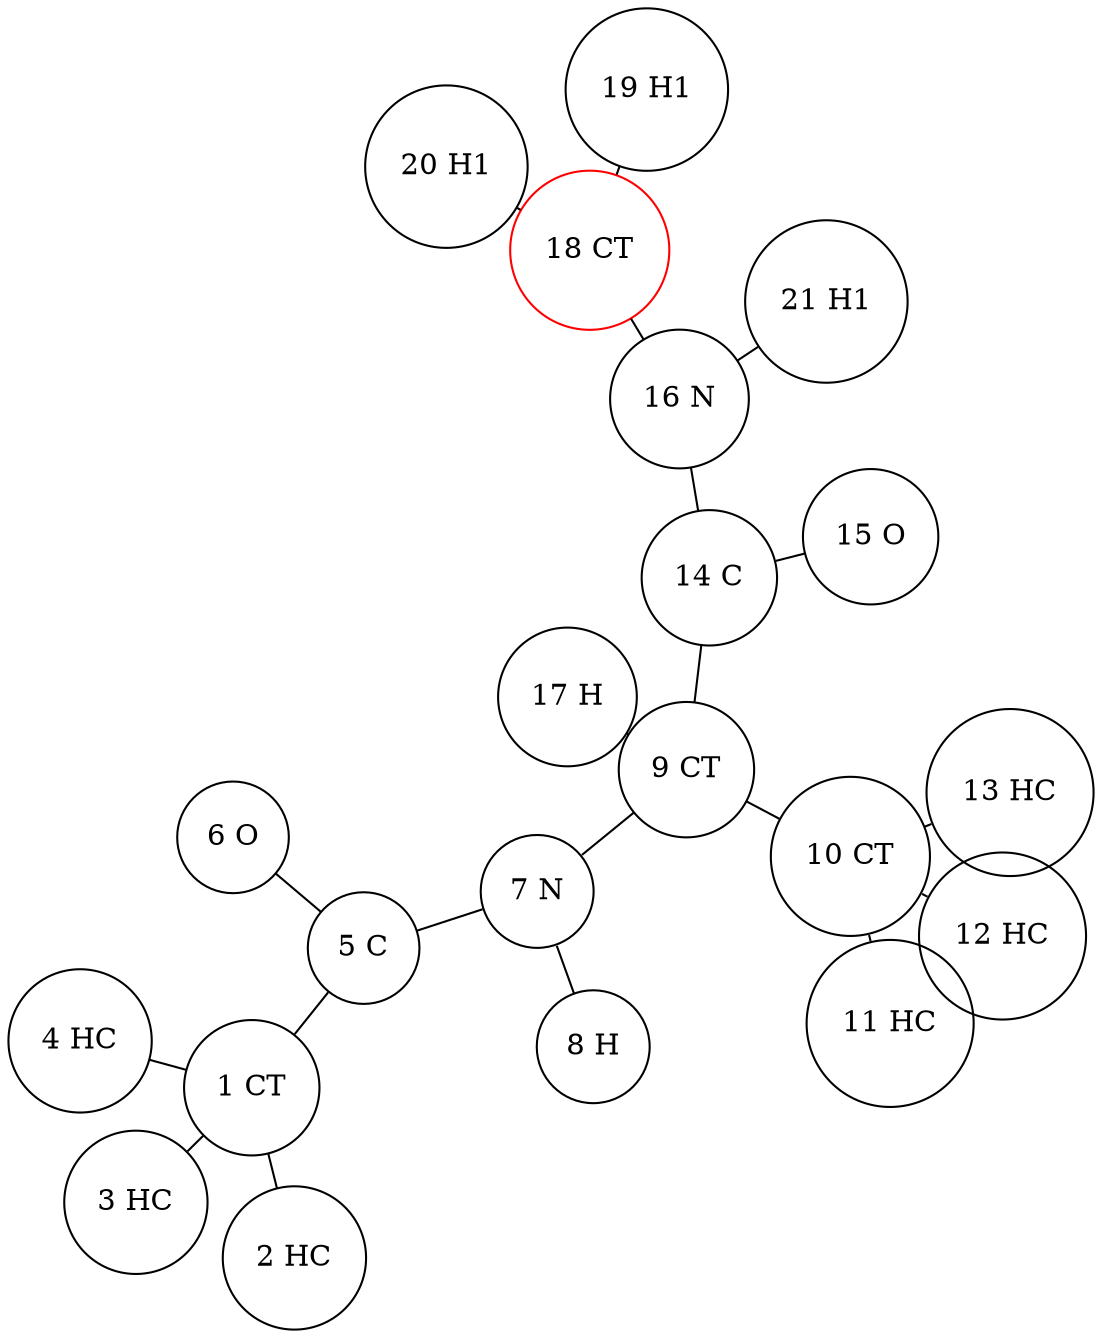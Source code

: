 
        graph G {
          layout=neato
          overlap=true
          node [shape="circle"]
    "1 CT"  -- "2 HC" ;
"1 CT"  -- "3 HC" ;
"1 CT"  -- "4 HC" ;
"1 CT"  -- "5 C" ;
"5 C"  -- "6 O" ;
"5 C"  -- "7 N" ;
"7 N"  -- "8 H" ;
"7 N"  -- "9 CT" ;
"9 CT"  -- "10 CT" ;
"9 CT"  -- "14 C" ;
"10 CT"  -- "11 HC" ;
"10 CT"  -- "12 HC" ;
"10 CT"  -- "13 HC" ;
"14 C"  -- "15 O" ;
"14 C"  -- "16 N" ;
"16 N"  -- "18 CT" ;
"18 CT"  [color="red"]
"18 CT"  -- "19 H1" ;
"18 CT"  [color="red"]
"18 CT"  -- "20 H1" ;
"18 CT"  [color="red"]
"9 CT"  -- "17 H" ;
"16 N"  -- "21 H1" ;
        }
    